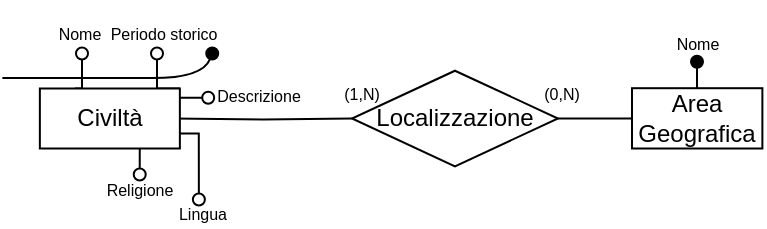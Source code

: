 <mxfile version="24.2.5" type="device">
  <diagram name="Pagina-1" id="QI2gKdlKlqPeXvp3Vsb9">
    <mxGraphModel dx="656" dy="388" grid="1" gridSize="10" guides="1" tooltips="1" connect="1" arrows="1" fold="1" page="1" pageScale="1" pageWidth="827" pageHeight="1169" math="0" shadow="0">
      <root>
        <mxCell id="0" />
        <mxCell id="1" parent="0" />
        <mxCell id="9JT1Iow4kkiOy3o9_Ayq-14" style="edgeStyle=orthogonalEdgeStyle;rounded=0;orthogonalLoop=1;jettySize=auto;html=1;exitX=0.5;exitY=1;exitDx=0;exitDy=0;" edge="1" parent="1">
          <mxGeometry relative="1" as="geometry">
            <mxPoint x="576.34" y="352.36" as="sourcePoint" />
            <mxPoint x="576.34" y="352.36" as="targetPoint" />
          </mxGeometry>
        </mxCell>
        <mxCell id="9JT1Iow4kkiOy3o9_Ayq-54" style="edgeStyle=orthogonalEdgeStyle;rounded=0;orthogonalLoop=1;jettySize=auto;html=1;endArrow=none;endFill=0;" edge="1" parent="1" target="9JT1Iow4kkiOy3o9_Ayq-80">
          <mxGeometry relative="1" as="geometry">
            <mxPoint x="510.65" y="388.25" as="sourcePoint" />
          </mxGeometry>
        </mxCell>
        <mxCell id="9JT1Iow4kkiOy3o9_Ayq-79" style="edgeStyle=orthogonalEdgeStyle;rounded=0;orthogonalLoop=1;jettySize=auto;html=1;exitX=1;exitY=0.5;exitDx=0;exitDy=0;endArrow=none;endFill=0;" edge="1" parent="1" source="9JT1Iow4kkiOy3o9_Ayq-80" target="9JT1Iow4kkiOy3o9_Ayq-78">
          <mxGeometry relative="1" as="geometry" />
        </mxCell>
        <mxCell id="9JT1Iow4kkiOy3o9_Ayq-80" value="Localizzazione" style="shape=rhombus;perimeter=rhombusPerimeter;whiteSpace=wrap;html=1;align=center;" vertex="1" parent="1">
          <mxGeometry x="600.0" y="364.36" width="102.98" height="47.79" as="geometry" />
        </mxCell>
        <mxCell id="9JT1Iow4kkiOy3o9_Ayq-83" value="&lt;font style=&quot;font-size: 8px;&quot;&gt;(1,N)&lt;/font&gt;" style="text;html=1;align=center;verticalAlign=middle;whiteSpace=wrap;rounded=1;strokeColor=none;glass=0;" vertex="1" parent="1">
          <mxGeometry x="580.0" y="367.15" width="50" height="15" as="geometry" />
        </mxCell>
        <mxCell id="9JT1Iow4kkiOy3o9_Ayq-84" value="&lt;font style=&quot;font-size: 8px;&quot;&gt;(0,N)&lt;/font&gt;" style="text;html=1;align=center;verticalAlign=middle;whiteSpace=wrap;rounded=1;strokeColor=none;glass=0;" vertex="1" parent="1">
          <mxGeometry x="680.0" y="367.15" width="50" height="15" as="geometry" />
        </mxCell>
        <mxCell id="mDT-Eh2hzrz550C6JeGP-1" style="edgeStyle=orthogonalEdgeStyle;rounded=0;orthogonalLoop=1;jettySize=auto;html=1;exitX=0.25;exitY=0;exitDx=0;exitDy=0;entryX=0.5;entryY=1;entryDx=0;entryDy=0;endArrow=oval;endFill=0;" edge="1" parent="1" source="mDT-Eh2hzrz550C6JeGP-15">
          <mxGeometry relative="1" as="geometry">
            <mxPoint x="465.0" y="355.75" as="targetPoint" />
          </mxGeometry>
        </mxCell>
        <mxCell id="mDT-Eh2hzrz550C6JeGP-2" style="edgeStyle=orthogonalEdgeStyle;rounded=0;orthogonalLoop=1;jettySize=auto;html=1;exitX=1;exitY=0;exitDx=0;exitDy=0;entryX=0.25;entryY=1;entryDx=0;entryDy=0;endArrow=oval;endFill=0;" edge="1" parent="1" source="mDT-Eh2hzrz550C6JeGP-15">
          <mxGeometry relative="1" as="geometry">
            <mxPoint x="502.5" y="355.75" as="targetPoint" />
          </mxGeometry>
        </mxCell>
        <mxCell id="mDT-Eh2hzrz550C6JeGP-3" value="&lt;font style=&quot;font-size: 8px;&quot;&gt;Periodo storico&lt;/font&gt;" style="text;html=1;align=center;verticalAlign=middle;whiteSpace=wrap;rounded=0;" vertex="1" parent="1">
          <mxGeometry x="471.43" y="329.86" width="70" height="30" as="geometry" />
        </mxCell>
        <mxCell id="mDT-Eh2hzrz550C6JeGP-4" value="&lt;font style=&quot;font-size: 8px;&quot;&gt;Nome&lt;/font&gt;" style="text;html=1;align=center;verticalAlign=middle;whiteSpace=wrap;rounded=0;" vertex="1" parent="1">
          <mxGeometry x="433.93" y="329.86" width="60" height="30" as="geometry" />
        </mxCell>
        <mxCell id="mDT-Eh2hzrz550C6JeGP-5" value="" style="curved=1;endArrow=oval;html=1;rounded=0;entryX=0.642;entryY=0.924;entryDx=0;entryDy=0;entryPerimeter=0;endFill=1;" edge="1" parent="1">
          <mxGeometry width="50" height="50" relative="1" as="geometry">
            <mxPoint x="425.18" y="368.04" as="sourcePoint" />
            <mxPoint x="530.12" y="355.76" as="targetPoint" />
            <Array as="points">
              <mxPoint x="475.18" y="368.04" />
              <mxPoint x="525.18" y="368.04" />
            </Array>
          </mxGeometry>
        </mxCell>
        <mxCell id="mDT-Eh2hzrz550C6JeGP-9" value="&lt;font style=&quot;font-size: 8px;&quot;&gt;Descrizione&lt;/font&gt;" style="text;html=1;align=center;verticalAlign=middle;whiteSpace=wrap;rounded=0;" vertex="1" parent="1">
          <mxGeometry x="532.74" y="370.15" width="41.24" height="12" as="geometry" />
        </mxCell>
        <mxCell id="mDT-Eh2hzrz550C6JeGP-10" style="edgeStyle=orthogonalEdgeStyle;rounded=0;orthogonalLoop=1;jettySize=auto;html=1;exitX=0.25;exitY=1;exitDx=0;exitDy=0;endArrow=oval;endFill=0;" edge="1" parent="1">
          <mxGeometry relative="1" as="geometry">
            <mxPoint x="492.77" y="390.77" as="sourcePoint" />
            <mxPoint x="493.86" y="416.27" as="targetPoint" />
          </mxGeometry>
        </mxCell>
        <mxCell id="mDT-Eh2hzrz550C6JeGP-11" style="edgeStyle=orthogonalEdgeStyle;rounded=0;orthogonalLoop=1;jettySize=auto;html=1;exitX=1;exitY=0.75;exitDx=0;exitDy=0;endArrow=oval;endFill=0;" edge="1" parent="1" source="mDT-Eh2hzrz550C6JeGP-15">
          <mxGeometry relative="1" as="geometry">
            <mxPoint x="522.35" y="403.27" as="sourcePoint" />
            <mxPoint x="523.44" y="428.77" as="targetPoint" />
          </mxGeometry>
        </mxCell>
        <mxCell id="mDT-Eh2hzrz550C6JeGP-12" value="&lt;font style=&quot;font-size: 8px;&quot;&gt;Lingua&lt;/font&gt;" style="text;html=1;align=center;verticalAlign=middle;whiteSpace=wrap;rounded=0;" vertex="1" parent="1">
          <mxGeometry x="519.07" y="430.27" width="13.49" height="9.75" as="geometry" />
        </mxCell>
        <mxCell id="mDT-Eh2hzrz550C6JeGP-13" value="&lt;font style=&quot;font-size: 8px;&quot;&gt;Religione&lt;/font&gt;" style="text;html=1;align=center;verticalAlign=middle;whiteSpace=wrap;rounded=0;" vertex="1" parent="1">
          <mxGeometry x="487.9" y="416.27" width="12" height="14" as="geometry" />
        </mxCell>
        <mxCell id="mDT-Eh2hzrz550C6JeGP-14" style="edgeStyle=orthogonalEdgeStyle;rounded=0;orthogonalLoop=1;jettySize=auto;html=1;exitX=1;exitY=0.5;exitDx=0;exitDy=0;endArrow=oval;endFill=0;" edge="1" parent="1">
          <mxGeometry relative="1" as="geometry">
            <mxPoint x="504.98" y="377.86" as="sourcePoint" />
            <mxPoint x="528.1" y="377.86" as="targetPoint" />
          </mxGeometry>
        </mxCell>
        <mxCell id="mDT-Eh2hzrz550C6JeGP-15" value="Civiltà" style="whiteSpace=wrap;html=1;align=center;" vertex="1" parent="1">
          <mxGeometry x="443.93" y="373.25" width="70" height="30" as="geometry" />
        </mxCell>
        <mxCell id="mDT-Eh2hzrz550C6JeGP-16" style="edgeStyle=orthogonalEdgeStyle;rounded=0;orthogonalLoop=1;jettySize=auto;html=1;entryX=0.5;entryY=1;entryDx=0;entryDy=0;endArrow=oval;endFill=1;" edge="1" parent="1">
          <mxGeometry relative="1" as="geometry">
            <mxPoint x="772.5" y="359.86" as="targetPoint" />
            <mxPoint x="772.5" y="375.5" as="sourcePoint" />
          </mxGeometry>
        </mxCell>
        <mxCell id="mDT-Eh2hzrz550C6JeGP-17" value="&lt;font style=&quot;font-size: 8px;&quot;&gt;Nome&lt;/font&gt;" style="text;html=1;align=center;verticalAlign=middle;whiteSpace=wrap;rounded=0;" vertex="1" parent="1">
          <mxGeometry x="742.59" y="335" width="60" height="30" as="geometry" />
        </mxCell>
        <mxCell id="9JT1Iow4kkiOy3o9_Ayq-78" value="Area&lt;div&gt;Geografica&lt;/div&gt;" style="whiteSpace=wrap;html=1;align=center;" vertex="1" parent="1">
          <mxGeometry x="740.0" y="373.1" width="65.19" height="30.15" as="geometry" />
        </mxCell>
      </root>
    </mxGraphModel>
  </diagram>
</mxfile>
